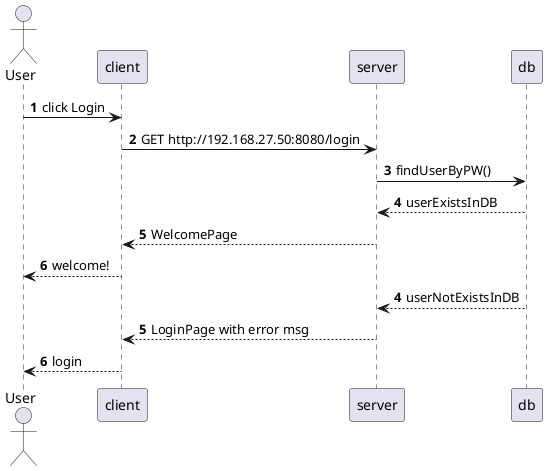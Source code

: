 // Sequence Diagram
// ILAN PERETZ | 7.1.2025

@startuml "sequence-diagram"
   
   actor "User" as user
   
   autonumber
   user -> client:click Login 
   client -> server:GET http://192.168.27.50:8080/login
   server -> db:findUserByPW()
   
   db --> server: userExistsInDB
   server --> client: WelcomePage
   client --> user: welcome!
   
   autonumber 4
   db --> server: userNotExistsInDB
   server --> client: LoginPage with error msg
   client --> user: login
   
@enduml